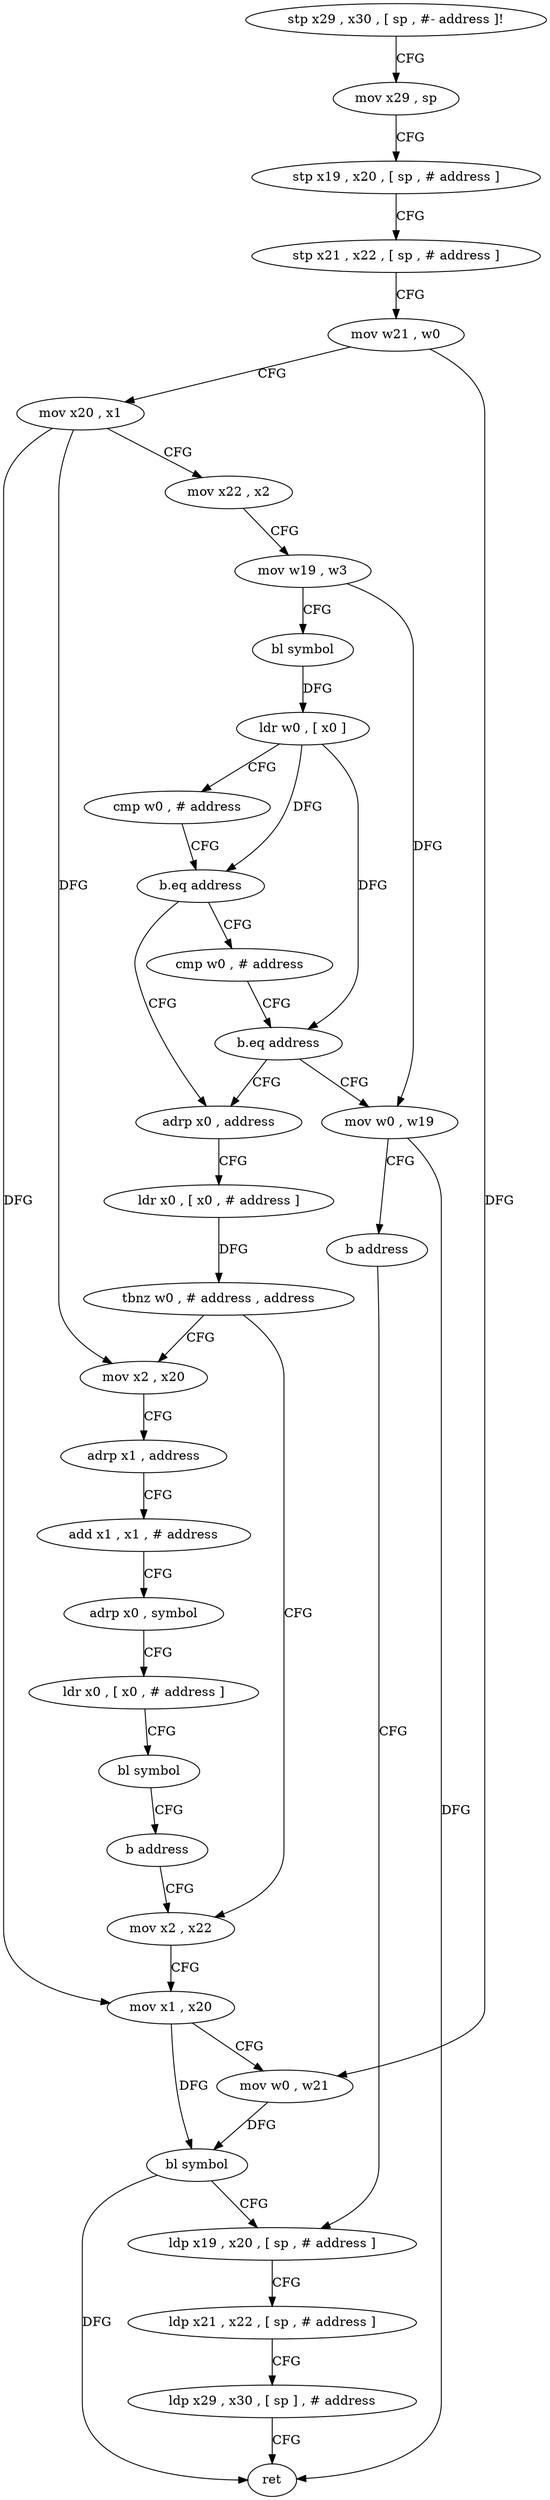 digraph "func" {
"4244180" [label = "stp x29 , x30 , [ sp , #- address ]!" ]
"4244184" [label = "mov x29 , sp" ]
"4244188" [label = "stp x19 , x20 , [ sp , # address ]" ]
"4244192" [label = "stp x21 , x22 , [ sp , # address ]" ]
"4244196" [label = "mov w21 , w0" ]
"4244200" [label = "mov x20 , x1" ]
"4244204" [label = "mov x22 , x2" ]
"4244208" [label = "mov w19 , w3" ]
"4244212" [label = "bl symbol" ]
"4244216" [label = "ldr w0 , [ x0 ]" ]
"4244220" [label = "cmp w0 , # address" ]
"4244224" [label = "b.eq address" ]
"4244244" [label = "adrp x0 , address" ]
"4244228" [label = "cmp w0 , # address" ]
"4244248" [label = "ldr x0 , [ x0 , # address ]" ]
"4244252" [label = "tbnz w0 , # address , address" ]
"4244288" [label = "mov x2 , x20" ]
"4244256" [label = "mov x2 , x22" ]
"4244232" [label = "b.eq address" ]
"4244236" [label = "mov w0 , w19" ]
"4244292" [label = "adrp x1 , address" ]
"4244296" [label = "add x1 , x1 , # address" ]
"4244300" [label = "adrp x0 , symbol" ]
"4244304" [label = "ldr x0 , [ x0 , # address ]" ]
"4244308" [label = "bl symbol" ]
"4244312" [label = "b address" ]
"4244260" [label = "mov x1 , x20" ]
"4244264" [label = "mov w0 , w21" ]
"4244268" [label = "bl symbol" ]
"4244272" [label = "ldp x19 , x20 , [ sp , # address ]" ]
"4244240" [label = "b address" ]
"4244276" [label = "ldp x21 , x22 , [ sp , # address ]" ]
"4244280" [label = "ldp x29 , x30 , [ sp ] , # address" ]
"4244284" [label = "ret" ]
"4244180" -> "4244184" [ label = "CFG" ]
"4244184" -> "4244188" [ label = "CFG" ]
"4244188" -> "4244192" [ label = "CFG" ]
"4244192" -> "4244196" [ label = "CFG" ]
"4244196" -> "4244200" [ label = "CFG" ]
"4244196" -> "4244264" [ label = "DFG" ]
"4244200" -> "4244204" [ label = "CFG" ]
"4244200" -> "4244288" [ label = "DFG" ]
"4244200" -> "4244260" [ label = "DFG" ]
"4244204" -> "4244208" [ label = "CFG" ]
"4244208" -> "4244212" [ label = "CFG" ]
"4244208" -> "4244236" [ label = "DFG" ]
"4244212" -> "4244216" [ label = "DFG" ]
"4244216" -> "4244220" [ label = "CFG" ]
"4244216" -> "4244224" [ label = "DFG" ]
"4244216" -> "4244232" [ label = "DFG" ]
"4244220" -> "4244224" [ label = "CFG" ]
"4244224" -> "4244244" [ label = "CFG" ]
"4244224" -> "4244228" [ label = "CFG" ]
"4244244" -> "4244248" [ label = "CFG" ]
"4244228" -> "4244232" [ label = "CFG" ]
"4244248" -> "4244252" [ label = "DFG" ]
"4244252" -> "4244288" [ label = "CFG" ]
"4244252" -> "4244256" [ label = "CFG" ]
"4244288" -> "4244292" [ label = "CFG" ]
"4244256" -> "4244260" [ label = "CFG" ]
"4244232" -> "4244244" [ label = "CFG" ]
"4244232" -> "4244236" [ label = "CFG" ]
"4244236" -> "4244240" [ label = "CFG" ]
"4244236" -> "4244284" [ label = "DFG" ]
"4244292" -> "4244296" [ label = "CFG" ]
"4244296" -> "4244300" [ label = "CFG" ]
"4244300" -> "4244304" [ label = "CFG" ]
"4244304" -> "4244308" [ label = "CFG" ]
"4244308" -> "4244312" [ label = "CFG" ]
"4244312" -> "4244256" [ label = "CFG" ]
"4244260" -> "4244264" [ label = "CFG" ]
"4244260" -> "4244268" [ label = "DFG" ]
"4244264" -> "4244268" [ label = "DFG" ]
"4244268" -> "4244272" [ label = "CFG" ]
"4244268" -> "4244284" [ label = "DFG" ]
"4244272" -> "4244276" [ label = "CFG" ]
"4244240" -> "4244272" [ label = "CFG" ]
"4244276" -> "4244280" [ label = "CFG" ]
"4244280" -> "4244284" [ label = "CFG" ]
}
